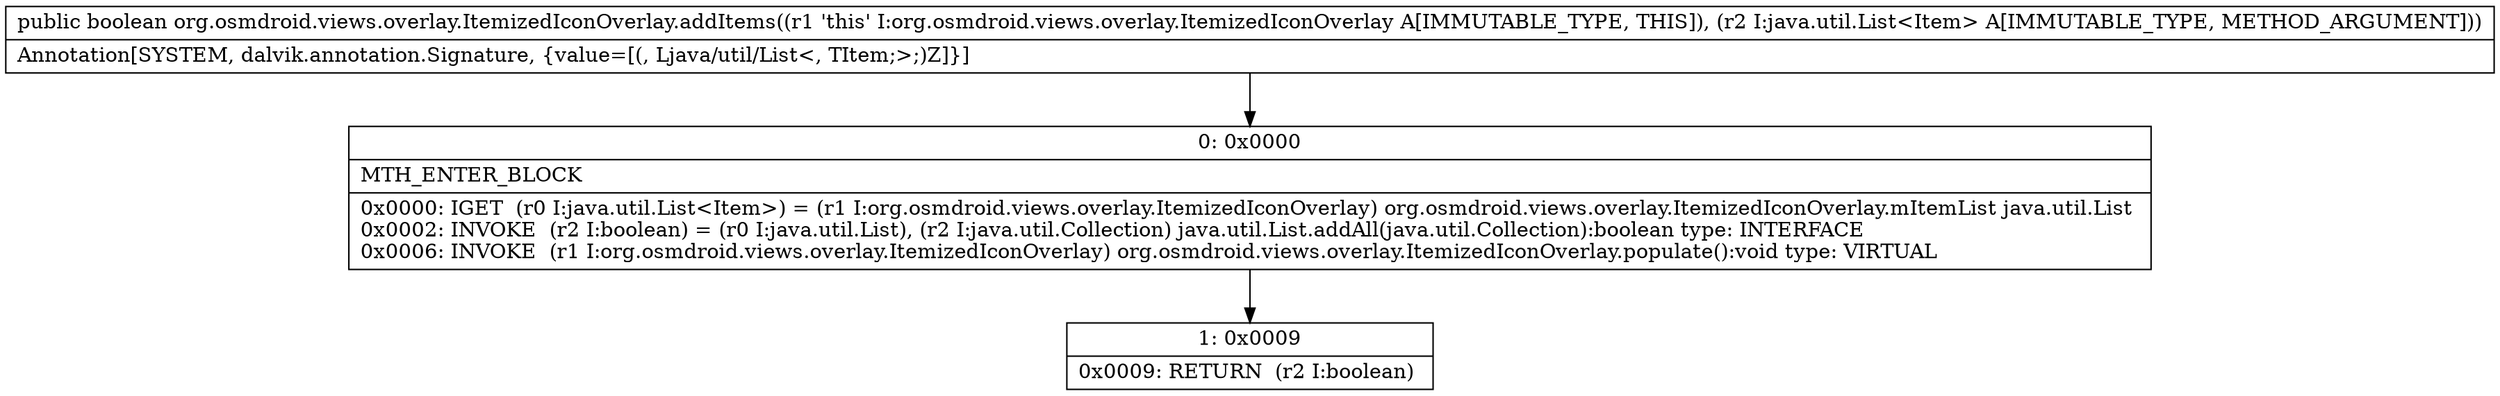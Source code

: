 digraph "CFG fororg.osmdroid.views.overlay.ItemizedIconOverlay.addItems(Ljava\/util\/List;)Z" {
Node_0 [shape=record,label="{0\:\ 0x0000|MTH_ENTER_BLOCK\l|0x0000: IGET  (r0 I:java.util.List\<Item\>) = (r1 I:org.osmdroid.views.overlay.ItemizedIconOverlay) org.osmdroid.views.overlay.ItemizedIconOverlay.mItemList java.util.List \l0x0002: INVOKE  (r2 I:boolean) = (r0 I:java.util.List), (r2 I:java.util.Collection) java.util.List.addAll(java.util.Collection):boolean type: INTERFACE \l0x0006: INVOKE  (r1 I:org.osmdroid.views.overlay.ItemizedIconOverlay) org.osmdroid.views.overlay.ItemizedIconOverlay.populate():void type: VIRTUAL \l}"];
Node_1 [shape=record,label="{1\:\ 0x0009|0x0009: RETURN  (r2 I:boolean) \l}"];
MethodNode[shape=record,label="{public boolean org.osmdroid.views.overlay.ItemizedIconOverlay.addItems((r1 'this' I:org.osmdroid.views.overlay.ItemizedIconOverlay A[IMMUTABLE_TYPE, THIS]), (r2 I:java.util.List\<Item\> A[IMMUTABLE_TYPE, METHOD_ARGUMENT]))  | Annotation[SYSTEM, dalvik.annotation.Signature, \{value=[(, Ljava\/util\/List\<, TItem;\>;)Z]\}]\l}"];
MethodNode -> Node_0;
Node_0 -> Node_1;
}

